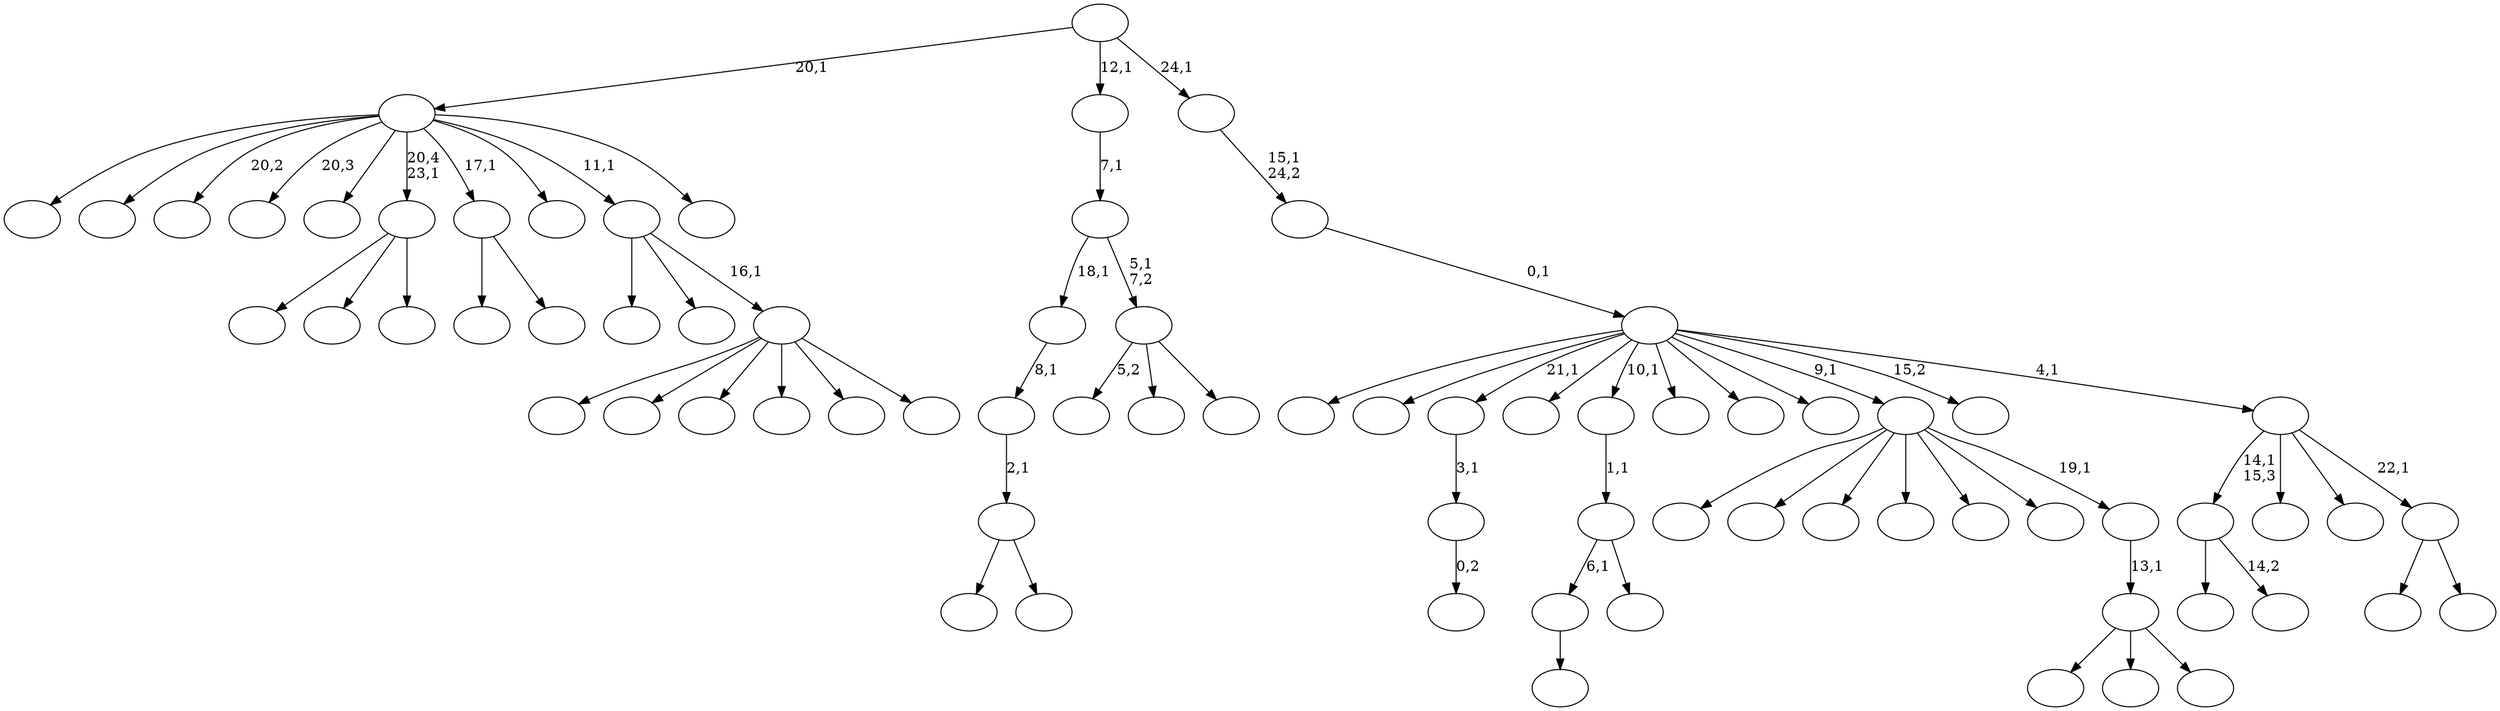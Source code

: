 digraph T {
	75 [label=""]
	74 [label=""]
	73 [label=""]
	72 [label=""]
	71 [label=""]
	70 [label=""]
	69 [label=""]
	68 [label=""]
	67 [label=""]
	66 [label=""]
	65 [label=""]
	64 [label=""]
	63 [label=""]
	62 [label=""]
	61 [label=""]
	60 [label=""]
	59 [label=""]
	58 [label=""]
	57 [label=""]
	56 [label=""]
	55 [label=""]
	54 [label=""]
	53 [label=""]
	52 [label=""]
	51 [label=""]
	50 [label=""]
	49 [label=""]
	48 [label=""]
	47 [label=""]
	46 [label=""]
	45 [label=""]
	44 [label=""]
	43 [label=""]
	42 [label=""]
	41 [label=""]
	40 [label=""]
	39 [label=""]
	38 [label=""]
	37 [label=""]
	36 [label=""]
	35 [label=""]
	34 [label=""]
	33 [label=""]
	32 [label=""]
	31 [label=""]
	30 [label=""]
	29 [label=""]
	28 [label=""]
	27 [label=""]
	26 [label=""]
	25 [label=""]
	24 [label=""]
	23 [label=""]
	22 [label=""]
	21 [label=""]
	20 [label=""]
	19 [label=""]
	18 [label=""]
	17 [label=""]
	16 [label=""]
	15 [label=""]
	14 [label=""]
	13 [label=""]
	12 [label=""]
	11 [label=""]
	10 [label=""]
	9 [label=""]
	8 [label=""]
	7 [label=""]
	6 [label=""]
	5 [label=""]
	4 [label=""]
	3 [label=""]
	2 [label=""]
	1 [label=""]
	0 [label=""]
	66 -> 67 [label="0,2"]
	65 -> 66 [label="3,1"]
	59 -> 60 [label=""]
	57 -> 69 [label=""]
	57 -> 58 [label="14,2"]
	43 -> 64 [label=""]
	43 -> 56 [label=""]
	43 -> 44 [label=""]
	39 -> 59 [label="6,1"]
	39 -> 40 [label=""]
	38 -> 39 [label="1,1"]
	35 -> 45 [label=""]
	35 -> 36 [label=""]
	23 -> 72 [label=""]
	23 -> 24 [label=""]
	22 -> 23 [label="2,1"]
	21 -> 22 [label="8,1"]
	19 -> 68 [label=""]
	19 -> 62 [label=""]
	19 -> 34 [label=""]
	19 -> 29 [label=""]
	19 -> 25 [label=""]
	19 -> 20 [label=""]
	18 -> 48 [label=""]
	18 -> 27 [label=""]
	18 -> 19 [label="16,1"]
	16 -> 70 [label=""]
	16 -> 30 [label=""]
	16 -> 17 [label=""]
	15 -> 16 [label="13,1"]
	14 -> 73 [label=""]
	14 -> 55 [label=""]
	14 -> 46 [label=""]
	14 -> 42 [label=""]
	14 -> 31 [label=""]
	14 -> 28 [label=""]
	14 -> 15 [label="19,1"]
	11 -> 75 [label=""]
	11 -> 63 [label=""]
	11 -> 61 [label="20,2"]
	11 -> 52 [label="20,3"]
	11 -> 50 [label=""]
	11 -> 43 [label="20,4\n23,1"]
	11 -> 35 [label="17,1"]
	11 -> 33 [label=""]
	11 -> 18 [label="11,1"]
	11 -> 12 [label=""]
	9 -> 51 [label="5,2"]
	9 -> 41 [label=""]
	9 -> 10 [label=""]
	8 -> 21 [label="18,1"]
	8 -> 9 [label="5,1\n7,2"]
	7 -> 8 [label="7,1"]
	5 -> 49 [label=""]
	5 -> 6 [label=""]
	4 -> 57 [label="14,1\n15,3"]
	4 -> 54 [label=""]
	4 -> 47 [label=""]
	4 -> 5 [label="22,1"]
	3 -> 74 [label=""]
	3 -> 71 [label=""]
	3 -> 65 [label="21,1"]
	3 -> 53 [label=""]
	3 -> 38 [label="10,1"]
	3 -> 37 [label=""]
	3 -> 32 [label=""]
	3 -> 26 [label=""]
	3 -> 14 [label="9,1"]
	3 -> 13 [label="15,2"]
	3 -> 4 [label="4,1"]
	2 -> 3 [label="0,1"]
	1 -> 2 [label="15,1\n24,2"]
	0 -> 11 [label="20,1"]
	0 -> 7 [label="12,1"]
	0 -> 1 [label="24,1"]
}
